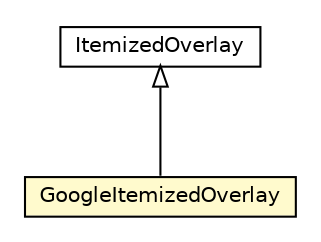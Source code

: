 #!/usr/local/bin/dot
#
# Class diagram 
# Generated by UMLGraph version R5_6-24-gf6e263 (http://www.umlgraph.org/)
#

digraph G {
	edge [fontname="Helvetica",fontsize=10,labelfontname="Helvetica",labelfontsize=10];
	node [fontname="Helvetica",fontsize=10,shape=plaintext];
	nodesep=0.25;
	ranksep=0.5;
	// org.osmdroid.google.overlay.GoogleItemizedOverlay
	c332 [label=<<table title="org.osmdroid.google.overlay.GoogleItemizedOverlay" border="0" cellborder="1" cellspacing="0" cellpadding="2" port="p" bgcolor="lemonChiffon" href="./GoogleItemizedOverlay.html">
		<tr><td><table border="0" cellspacing="0" cellpadding="1">
<tr><td align="center" balign="center"> GoogleItemizedOverlay </td></tr>
		</table></td></tr>
		</table>>, URL="./GoogleItemizedOverlay.html", fontname="Helvetica", fontcolor="black", fontsize=10.0];
	//org.osmdroid.google.overlay.GoogleItemizedOverlay extends ItemizedOverlay
	c351:p -> c332:p [dir=back,arrowtail=empty];
	// ItemizedOverlay
	c351[label=<<table title="ItemizedOverlay" border="0" cellborder="1" cellspacing="0" cellpadding="2" port="p" href="http://java.sun.com/j2se/1.4.2/docs/api//ItemizedOverlay.html">
		<tr><td><table border="0" cellspacing="0" cellpadding="1">
<tr><td align="center" balign="center"> ItemizedOverlay </td></tr>
		</table></td></tr>
		</table>>, fontname="Helvetica", fontcolor="black", fontsize=10.0];
}

